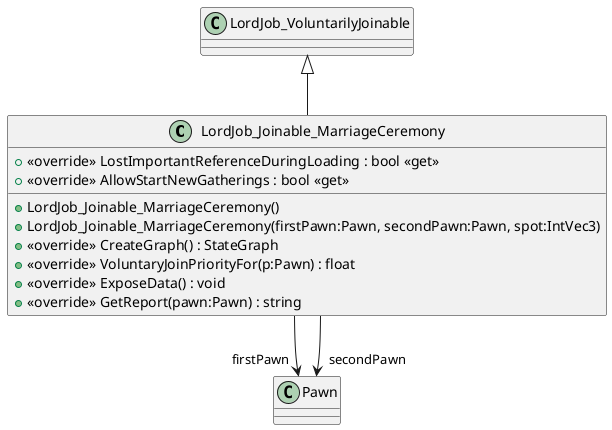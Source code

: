 @startuml
class LordJob_Joinable_MarriageCeremony {
    + <<override>> LostImportantReferenceDuringLoading : bool <<get>>
    + <<override>> AllowStartNewGatherings : bool <<get>>
    + LordJob_Joinable_MarriageCeremony()
    + LordJob_Joinable_MarriageCeremony(firstPawn:Pawn, secondPawn:Pawn, spot:IntVec3)
    + <<override>> CreateGraph() : StateGraph
    + <<override>> VoluntaryJoinPriorityFor(p:Pawn) : float
    + <<override>> ExposeData() : void
    + <<override>> GetReport(pawn:Pawn) : string
}
LordJob_VoluntarilyJoinable <|-- LordJob_Joinable_MarriageCeremony
LordJob_Joinable_MarriageCeremony --> "firstPawn" Pawn
LordJob_Joinable_MarriageCeremony --> "secondPawn" Pawn
@enduml
